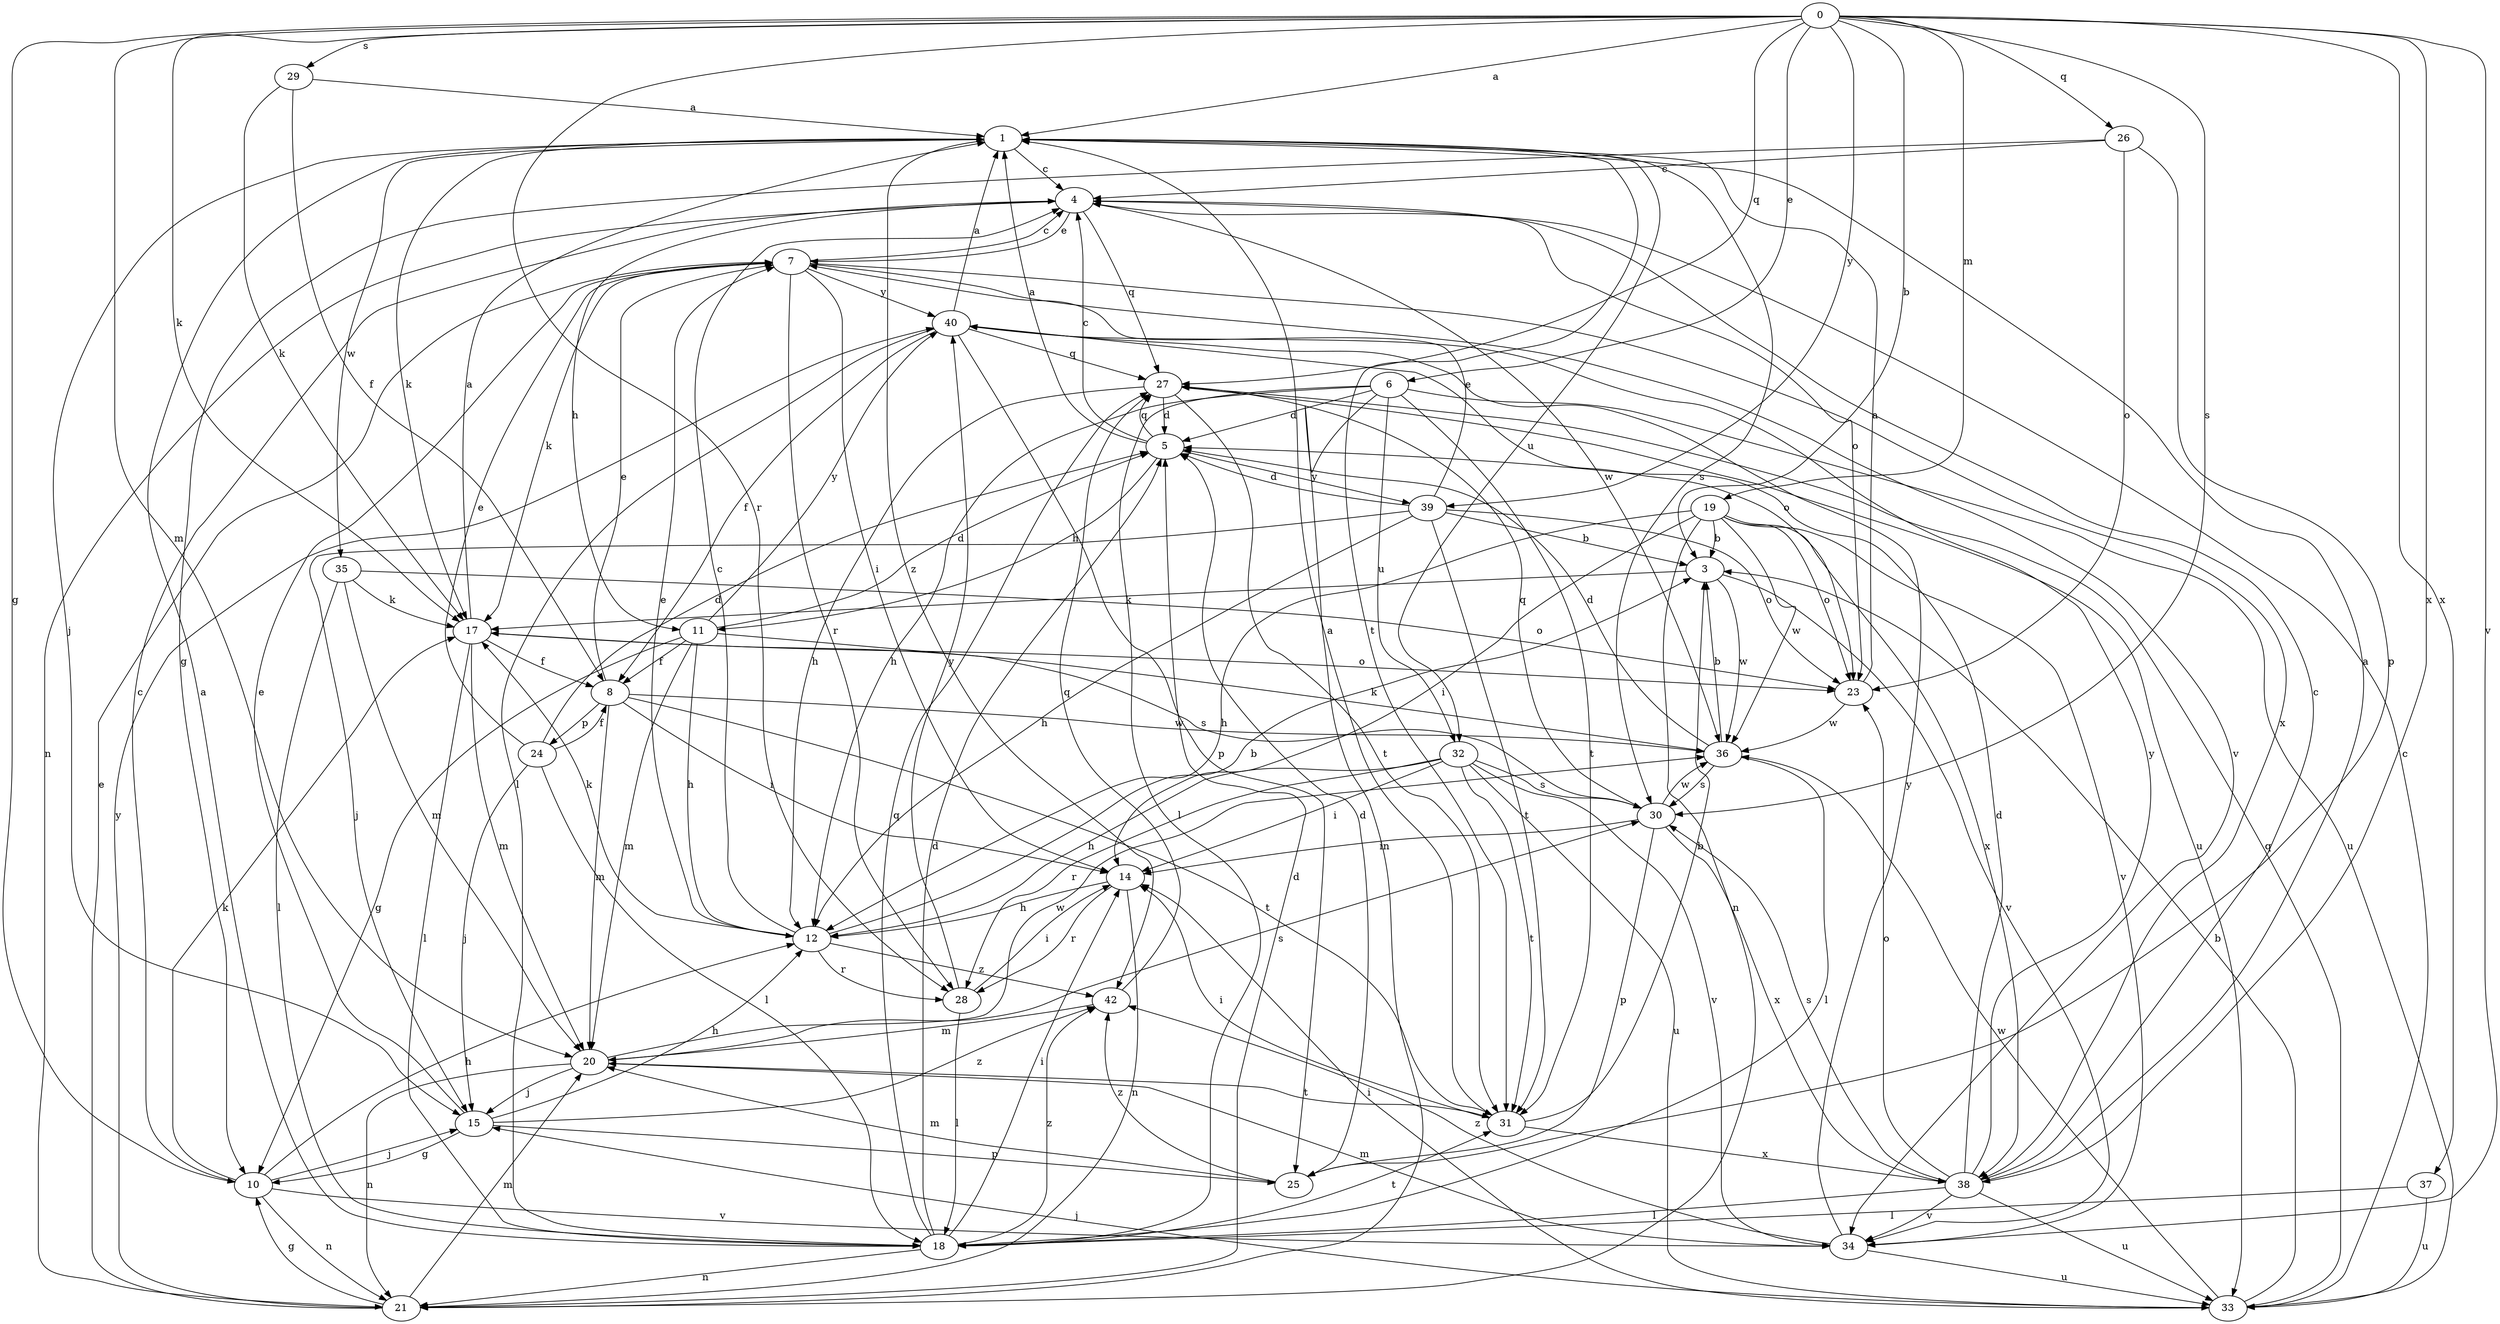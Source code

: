 strict digraph  {
0;
1;
3;
4;
5;
6;
7;
8;
10;
11;
12;
14;
15;
17;
18;
19;
20;
21;
23;
24;
25;
26;
27;
28;
29;
30;
31;
32;
33;
34;
35;
36;
37;
38;
39;
40;
42;
0 -> 1  [label=a];
0 -> 3  [label=b];
0 -> 6  [label=e];
0 -> 10  [label=g];
0 -> 17  [label=k];
0 -> 19  [label=m];
0 -> 20  [label=m];
0 -> 26  [label=q];
0 -> 27  [label=q];
0 -> 28  [label=r];
0 -> 29  [label=s];
0 -> 30  [label=s];
0 -> 34  [label=v];
0 -> 37  [label=x];
0 -> 38  [label=x];
0 -> 39  [label=y];
1 -> 4  [label=c];
1 -> 15  [label=j];
1 -> 17  [label=k];
1 -> 30  [label=s];
1 -> 31  [label=t];
1 -> 32  [label=u];
1 -> 35  [label=w];
1 -> 42  [label=z];
3 -> 17  [label=k];
3 -> 34  [label=v];
3 -> 36  [label=w];
4 -> 7  [label=e];
4 -> 11  [label=h];
4 -> 21  [label=n];
4 -> 23  [label=o];
4 -> 27  [label=q];
4 -> 36  [label=w];
5 -> 1  [label=a];
5 -> 4  [label=c];
5 -> 11  [label=h];
5 -> 27  [label=q];
5 -> 39  [label=y];
6 -> 5  [label=d];
6 -> 12  [label=h];
6 -> 18  [label=l];
6 -> 21  [label=n];
6 -> 31  [label=t];
6 -> 32  [label=u];
6 -> 33  [label=u];
7 -> 4  [label=c];
7 -> 14  [label=i];
7 -> 17  [label=k];
7 -> 28  [label=r];
7 -> 34  [label=v];
7 -> 38  [label=x];
7 -> 40  [label=y];
8 -> 7  [label=e];
8 -> 14  [label=i];
8 -> 20  [label=m];
8 -> 24  [label=p];
8 -> 31  [label=t];
8 -> 36  [label=w];
10 -> 4  [label=c];
10 -> 12  [label=h];
10 -> 15  [label=j];
10 -> 17  [label=k];
10 -> 21  [label=n];
10 -> 34  [label=v];
11 -> 5  [label=d];
11 -> 8  [label=f];
11 -> 10  [label=g];
11 -> 12  [label=h];
11 -> 20  [label=m];
11 -> 30  [label=s];
11 -> 40  [label=y];
12 -> 3  [label=b];
12 -> 4  [label=c];
12 -> 7  [label=e];
12 -> 17  [label=k];
12 -> 28  [label=r];
12 -> 42  [label=z];
14 -> 12  [label=h];
14 -> 21  [label=n];
14 -> 28  [label=r];
15 -> 7  [label=e];
15 -> 10  [label=g];
15 -> 12  [label=h];
15 -> 25  [label=p];
15 -> 42  [label=z];
17 -> 1  [label=a];
17 -> 8  [label=f];
17 -> 18  [label=l];
17 -> 20  [label=m];
17 -> 23  [label=o];
18 -> 1  [label=a];
18 -> 5  [label=d];
18 -> 14  [label=i];
18 -> 21  [label=n];
18 -> 27  [label=q];
18 -> 31  [label=t];
18 -> 42  [label=z];
19 -> 3  [label=b];
19 -> 12  [label=h];
19 -> 14  [label=i];
19 -> 21  [label=n];
19 -> 23  [label=o];
19 -> 34  [label=v];
19 -> 36  [label=w];
19 -> 38  [label=x];
20 -> 15  [label=j];
20 -> 21  [label=n];
20 -> 30  [label=s];
20 -> 31  [label=t];
20 -> 36  [label=w];
21 -> 5  [label=d];
21 -> 7  [label=e];
21 -> 10  [label=g];
21 -> 20  [label=m];
21 -> 40  [label=y];
23 -> 1  [label=a];
23 -> 36  [label=w];
24 -> 5  [label=d];
24 -> 7  [label=e];
24 -> 8  [label=f];
24 -> 15  [label=j];
24 -> 18  [label=l];
25 -> 5  [label=d];
25 -> 20  [label=m];
25 -> 42  [label=z];
26 -> 4  [label=c];
26 -> 10  [label=g];
26 -> 23  [label=o];
26 -> 25  [label=p];
27 -> 5  [label=d];
27 -> 12  [label=h];
27 -> 31  [label=t];
27 -> 33  [label=u];
28 -> 14  [label=i];
28 -> 18  [label=l];
28 -> 40  [label=y];
29 -> 1  [label=a];
29 -> 8  [label=f];
29 -> 17  [label=k];
30 -> 14  [label=i];
30 -> 25  [label=p];
30 -> 27  [label=q];
30 -> 36  [label=w];
30 -> 38  [label=x];
31 -> 1  [label=a];
31 -> 3  [label=b];
31 -> 14  [label=i];
31 -> 38  [label=x];
32 -> 12  [label=h];
32 -> 14  [label=i];
32 -> 28  [label=r];
32 -> 30  [label=s];
32 -> 31  [label=t];
32 -> 33  [label=u];
32 -> 34  [label=v];
33 -> 3  [label=b];
33 -> 4  [label=c];
33 -> 14  [label=i];
33 -> 15  [label=j];
33 -> 27  [label=q];
33 -> 36  [label=w];
34 -> 20  [label=m];
34 -> 33  [label=u];
34 -> 40  [label=y];
34 -> 42  [label=z];
35 -> 17  [label=k];
35 -> 18  [label=l];
35 -> 20  [label=m];
35 -> 23  [label=o];
36 -> 3  [label=b];
36 -> 5  [label=d];
36 -> 17  [label=k];
36 -> 18  [label=l];
36 -> 30  [label=s];
37 -> 18  [label=l];
37 -> 33  [label=u];
38 -> 1  [label=a];
38 -> 4  [label=c];
38 -> 5  [label=d];
38 -> 18  [label=l];
38 -> 23  [label=o];
38 -> 30  [label=s];
38 -> 33  [label=u];
38 -> 34  [label=v];
38 -> 40  [label=y];
39 -> 3  [label=b];
39 -> 5  [label=d];
39 -> 7  [label=e];
39 -> 12  [label=h];
39 -> 15  [label=j];
39 -> 23  [label=o];
39 -> 31  [label=t];
40 -> 1  [label=a];
40 -> 8  [label=f];
40 -> 18  [label=l];
40 -> 23  [label=o];
40 -> 25  [label=p];
40 -> 27  [label=q];
42 -> 20  [label=m];
42 -> 27  [label=q];
}
